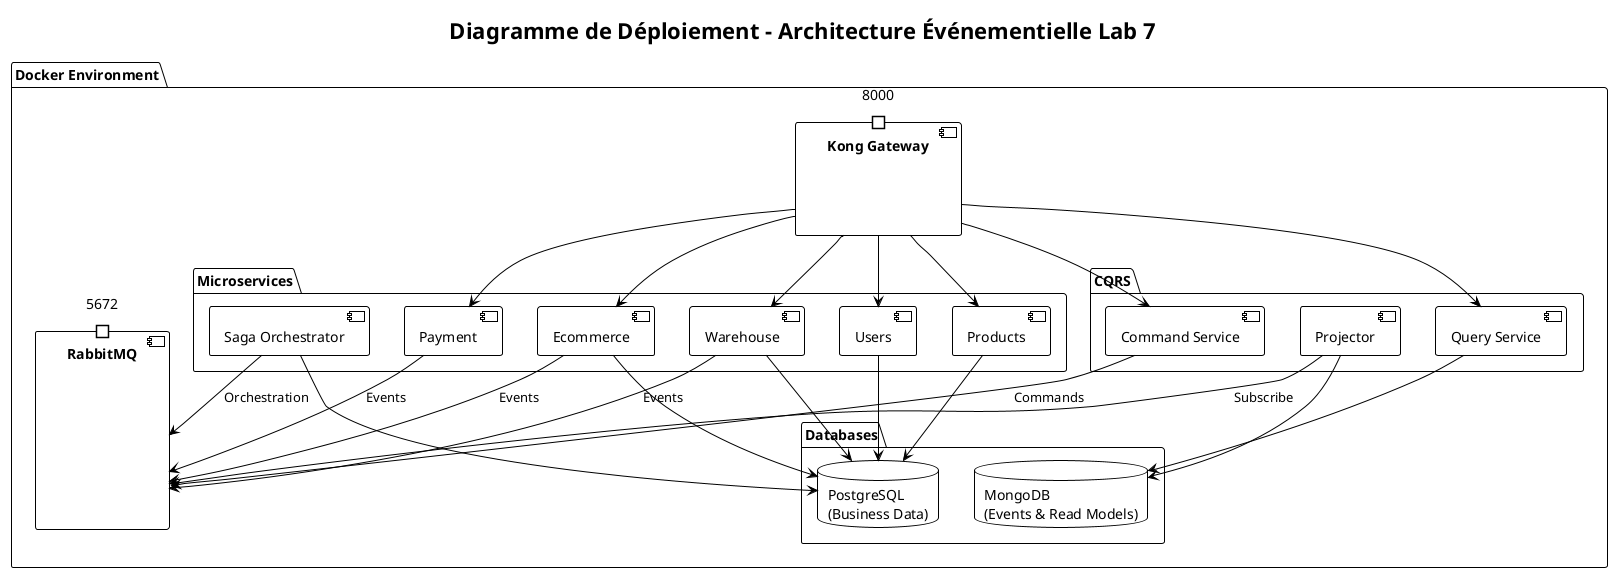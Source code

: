 @startuml deployment_diagram_event_driven
!theme plain
title Diagramme de Déploiement - Architecture Événementielle Lab 7

package "Docker Environment" {
  
  ' API Gateway
  component "Kong Gateway" as kong {
    port "8000" as kong_port
  }

  ' Core Microservices
  package "Microservices" {
    component "Ecommerce" as ecommerce
    component "Warehouse" as warehouse  
    component "Users" as users
    component "Products" as products
    component "Payment" as payment
    component "Saga Orchestrator" as saga
  }
  
  ' CQRS Services
  package "CQRS" {
    component "Command Service" as cqrs_cmd
    component "Query Service" as cqrs_query
    component "Projector" as projector
  }

  ' Message Broker
  component "RabbitMQ" as rabbitmq {
    port "5672" as rabbitmq_port
  }

  ' Databases
  package "Databases" {
    database "PostgreSQL\n(Business Data)" as postgres
    database "MongoDB\n(Events & Read Models)" as mongodb
  }

}

' Connexions principales
kong --> ecommerce
kong --> warehouse
kong --> users
kong --> products
kong --> payment
kong --> cqrs_cmd
kong --> cqrs_query

' Communication via RabbitMQ
ecommerce --> rabbitmq : Events
warehouse --> rabbitmq : Events
payment --> rabbitmq : Events
saga --> rabbitmq : Orchestration
cqrs_cmd --> rabbitmq : Commands
projector --> rabbitmq : Subscribe

' Connexions bases de données
ecommerce --> postgres
warehouse --> postgres
users --> postgres
products --> postgres
saga --> postgres

cqrs_query --> mongodb
projector --> mongodb

@enduml
